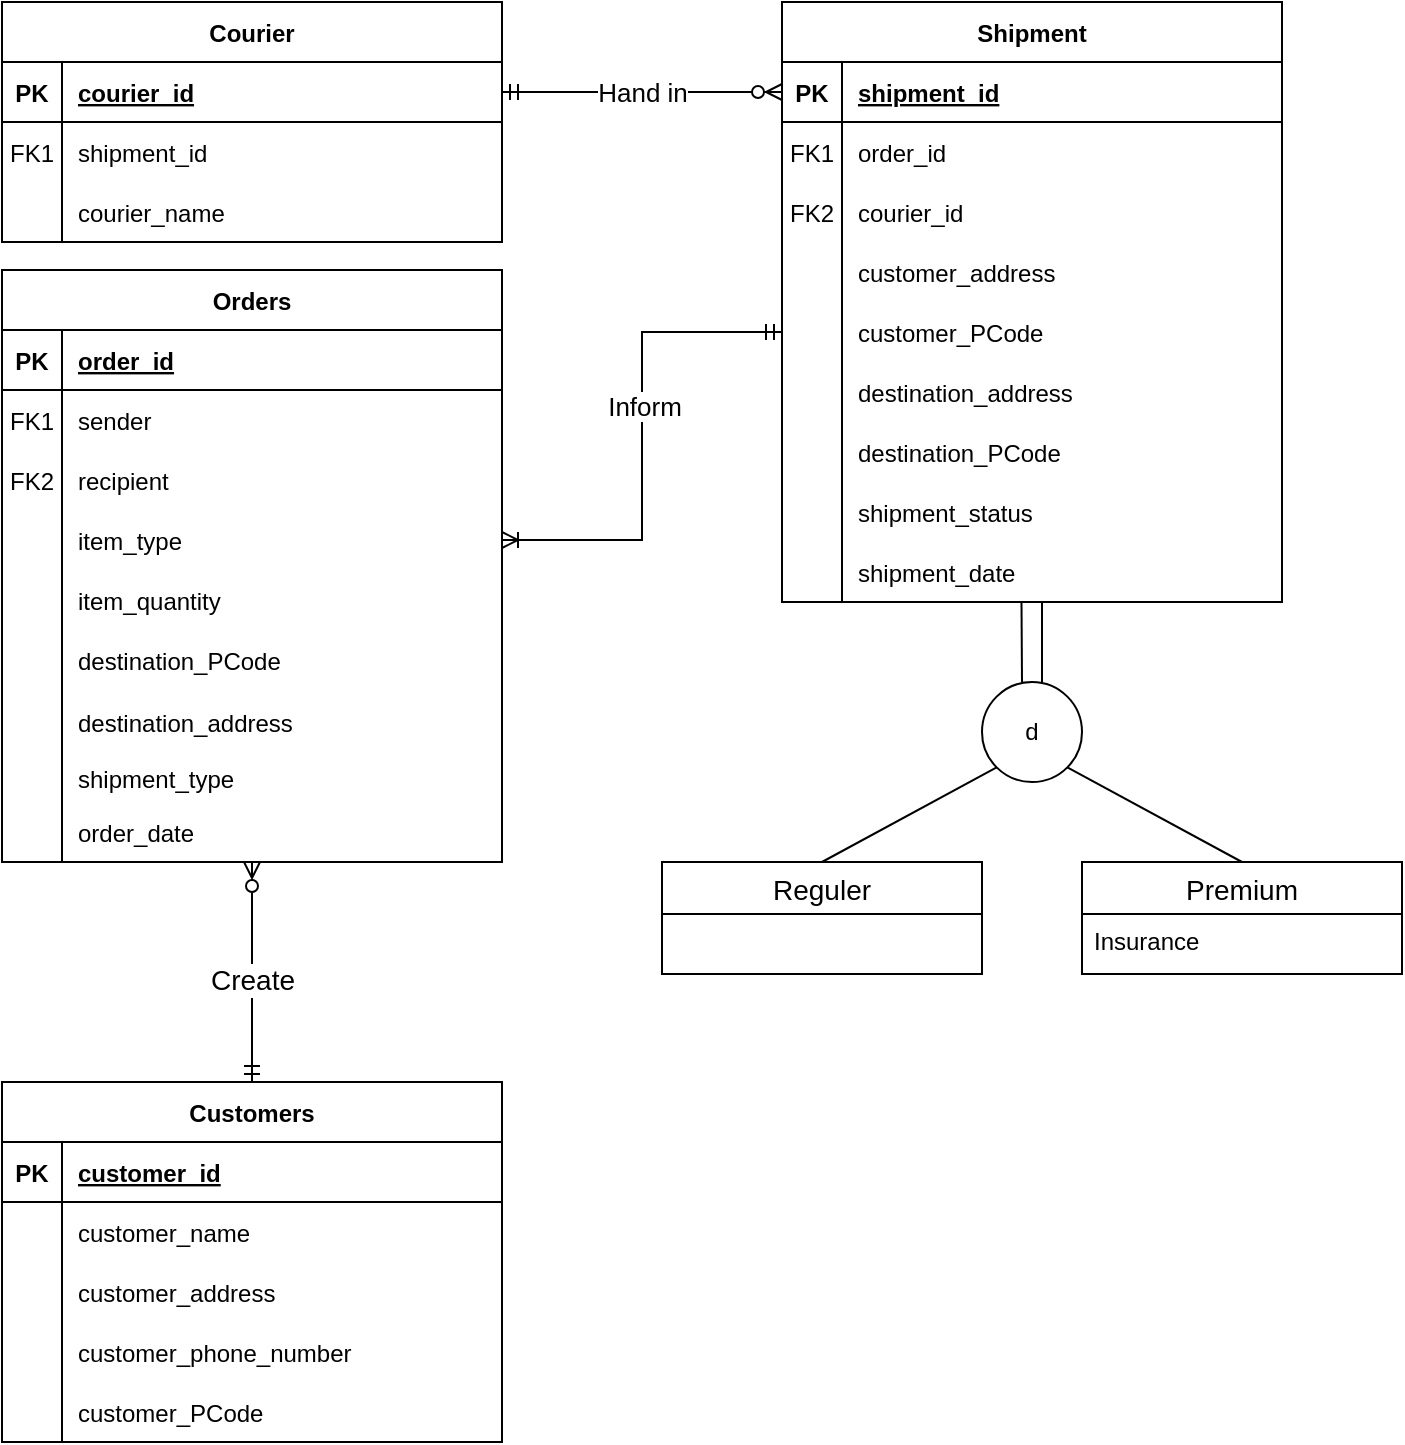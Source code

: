 <mxfile version="15.8.7" type="google" pages="3"><diagram id="R2lEEEUBdFMjLlhIrx00" name="ERD"><mxGraphModel dx="1381" dy="774" grid="1" gridSize="10" guides="1" tooltips="1" connect="1" arrows="1" fold="1" page="1" pageScale="1" pageWidth="827" pageHeight="1169" math="0" shadow="0" extFonts="Permanent Marker^https://fonts.googleapis.com/css?family=Permanent+Marker"><root><mxCell id="0"/><mxCell id="1" parent="0"/><mxCell id="C-vyLk0tnHw3VtMMgP7b-2" value="Orders" style="shape=table;startSize=30;container=1;collapsible=1;childLayout=tableLayout;fixedRows=1;rowLines=0;fontStyle=1;align=center;resizeLast=1;" parent="1" vertex="1"><mxGeometry x="20" y="164" width="250" height="296" as="geometry"><mxRectangle x="60" y="418" width="70" height="30" as="alternateBounds"/></mxGeometry></mxCell><mxCell id="C-vyLk0tnHw3VtMMgP7b-3" value="" style="shape=partialRectangle;collapsible=0;dropTarget=0;pointerEvents=0;fillColor=none;points=[[0,0.5],[1,0.5]];portConstraint=eastwest;top=0;left=0;right=0;bottom=1;" parent="C-vyLk0tnHw3VtMMgP7b-2" vertex="1"><mxGeometry y="30" width="250" height="30" as="geometry"/></mxCell><mxCell id="C-vyLk0tnHw3VtMMgP7b-4" value="PK" style="shape=partialRectangle;overflow=hidden;connectable=0;fillColor=none;top=0;left=0;bottom=0;right=0;fontStyle=1;" parent="C-vyLk0tnHw3VtMMgP7b-3" vertex="1"><mxGeometry width="30" height="30" as="geometry"><mxRectangle width="30" height="30" as="alternateBounds"/></mxGeometry></mxCell><mxCell id="C-vyLk0tnHw3VtMMgP7b-5" value="order_id" style="shape=partialRectangle;overflow=hidden;connectable=0;fillColor=none;top=0;left=0;bottom=0;right=0;align=left;spacingLeft=6;fontStyle=5;" parent="C-vyLk0tnHw3VtMMgP7b-3" vertex="1"><mxGeometry x="30" width="220" height="30" as="geometry"><mxRectangle width="220" height="30" as="alternateBounds"/></mxGeometry></mxCell><mxCell id="C-vyLk0tnHw3VtMMgP7b-6" value="" style="shape=partialRectangle;collapsible=0;dropTarget=0;pointerEvents=0;fillColor=none;points=[[0,0.5],[1,0.5]];portConstraint=eastwest;top=0;left=0;right=0;bottom=0;" parent="C-vyLk0tnHw3VtMMgP7b-2" vertex="1"><mxGeometry y="60" width="250" height="30" as="geometry"/></mxCell><mxCell id="C-vyLk0tnHw3VtMMgP7b-7" value="FK1" style="shape=partialRectangle;overflow=hidden;connectable=0;fillColor=none;top=0;left=0;bottom=0;right=0;" parent="C-vyLk0tnHw3VtMMgP7b-6" vertex="1"><mxGeometry width="30" height="30" as="geometry"><mxRectangle width="30" height="30" as="alternateBounds"/></mxGeometry></mxCell><mxCell id="C-vyLk0tnHw3VtMMgP7b-8" value="sender" style="shape=partialRectangle;overflow=hidden;connectable=0;fillColor=none;top=0;left=0;bottom=0;right=0;align=left;spacingLeft=6;" parent="C-vyLk0tnHw3VtMMgP7b-6" vertex="1"><mxGeometry x="30" width="220" height="30" as="geometry"><mxRectangle width="220" height="30" as="alternateBounds"/></mxGeometry></mxCell><mxCell id="8fF_srTrMdyULCD90t0r-6" value="" style="shape=partialRectangle;collapsible=0;dropTarget=0;pointerEvents=0;fillColor=none;top=0;left=0;bottom=0;right=0;points=[[0,0.5],[1,0.5]];portConstraint=eastwest;" parent="C-vyLk0tnHw3VtMMgP7b-2" vertex="1"><mxGeometry y="90" width="250" height="30" as="geometry"/></mxCell><mxCell id="8fF_srTrMdyULCD90t0r-7" value="FK2" style="shape=partialRectangle;connectable=0;fillColor=none;top=0;left=0;bottom=0;right=0;fontStyle=0;overflow=hidden;" parent="8fF_srTrMdyULCD90t0r-6" vertex="1"><mxGeometry width="30" height="30" as="geometry"><mxRectangle width="30" height="30" as="alternateBounds"/></mxGeometry></mxCell><mxCell id="8fF_srTrMdyULCD90t0r-8" value="recipient" style="shape=partialRectangle;connectable=0;fillColor=none;top=0;left=0;bottom=0;right=0;align=left;spacingLeft=6;fontStyle=0;overflow=hidden;" parent="8fF_srTrMdyULCD90t0r-6" vertex="1"><mxGeometry x="30" width="220" height="30" as="geometry"><mxRectangle width="220" height="30" as="alternateBounds"/></mxGeometry></mxCell><mxCell id="Jbs3caWbMeSFzhspMpIc-8" value="" style="shape=partialRectangle;collapsible=0;dropTarget=0;pointerEvents=0;fillColor=none;top=0;left=0;bottom=0;right=0;points=[[0,0.5],[1,0.5]];portConstraint=eastwest;" parent="C-vyLk0tnHw3VtMMgP7b-2" vertex="1"><mxGeometry y="120" width="250" height="30" as="geometry"/></mxCell><mxCell id="Jbs3caWbMeSFzhspMpIc-9" value="" style="shape=partialRectangle;connectable=0;fillColor=none;top=0;left=0;bottom=0;right=0;editable=1;overflow=hidden;" parent="Jbs3caWbMeSFzhspMpIc-8" vertex="1"><mxGeometry width="30" height="30" as="geometry"><mxRectangle width="30" height="30" as="alternateBounds"/></mxGeometry></mxCell><mxCell id="Jbs3caWbMeSFzhspMpIc-10" value="item_type" style="shape=partialRectangle;connectable=0;fillColor=none;top=0;left=0;bottom=0;right=0;align=left;spacingLeft=6;overflow=hidden;" parent="Jbs3caWbMeSFzhspMpIc-8" vertex="1"><mxGeometry x="30" width="220" height="30" as="geometry"><mxRectangle width="220" height="30" as="alternateBounds"/></mxGeometry></mxCell><mxCell id="vT1didpqwzr0AtC4_oEG-11" value="" style="shape=partialRectangle;collapsible=0;dropTarget=0;pointerEvents=0;fillColor=none;top=0;left=0;bottom=0;right=0;points=[[0,0.5],[1,0.5]];portConstraint=eastwest;fontSize=12;strokeColor=default;" parent="C-vyLk0tnHw3VtMMgP7b-2" vertex="1"><mxGeometry y="150" width="250" height="30" as="geometry"/></mxCell><mxCell id="vT1didpqwzr0AtC4_oEG-12" value="" style="shape=partialRectangle;connectable=0;fillColor=none;top=0;left=0;bottom=0;right=0;editable=1;overflow=hidden;fontSize=12;strokeColor=default;" parent="vT1didpqwzr0AtC4_oEG-11" vertex="1"><mxGeometry width="30" height="30" as="geometry"><mxRectangle width="30" height="30" as="alternateBounds"/></mxGeometry></mxCell><mxCell id="vT1didpqwzr0AtC4_oEG-13" value="item_quantity" style="shape=partialRectangle;connectable=0;fillColor=none;top=0;left=0;bottom=0;right=0;align=left;spacingLeft=6;overflow=hidden;fontSize=12;strokeColor=default;" parent="vT1didpqwzr0AtC4_oEG-11" vertex="1"><mxGeometry x="30" width="220" height="30" as="geometry"><mxRectangle width="220" height="30" as="alternateBounds"/></mxGeometry></mxCell><mxCell id="WpVJ-jAmhZkUrGAzKl-u-2" value="" style="shape=partialRectangle;collapsible=0;dropTarget=0;pointerEvents=0;fillColor=none;top=0;left=0;bottom=0;right=0;points=[[0,0.5],[1,0.5]];portConstraint=eastwest;fontSize=12;strokeColor=default;" parent="C-vyLk0tnHw3VtMMgP7b-2" vertex="1"><mxGeometry y="180" width="250" height="30" as="geometry"/></mxCell><mxCell id="WpVJ-jAmhZkUrGAzKl-u-3" value="" style="shape=partialRectangle;connectable=0;fillColor=none;top=0;left=0;bottom=0;right=0;editable=1;overflow=hidden;fontSize=12;strokeColor=default;" parent="WpVJ-jAmhZkUrGAzKl-u-2" vertex="1"><mxGeometry width="30" height="30" as="geometry"><mxRectangle width="30" height="30" as="alternateBounds"/></mxGeometry></mxCell><mxCell id="WpVJ-jAmhZkUrGAzKl-u-4" value="destination_PCode" style="shape=partialRectangle;connectable=0;fillColor=none;top=0;left=0;bottom=0;right=0;align=left;spacingLeft=6;overflow=hidden;fontSize=12;strokeColor=default;" parent="WpVJ-jAmhZkUrGAzKl-u-2" vertex="1"><mxGeometry x="30" width="220" height="30" as="geometry"><mxRectangle width="220" height="30" as="alternateBounds"/></mxGeometry></mxCell><mxCell id="Jbs3caWbMeSFzhspMpIc-11" value="" style="shape=partialRectangle;collapsible=0;dropTarget=0;pointerEvents=0;fillColor=none;top=0;left=0;bottom=0;right=0;points=[[0,0.5],[1,0.5]];portConstraint=eastwest;" parent="C-vyLk0tnHw3VtMMgP7b-2" vertex="1"><mxGeometry y="210" width="250" height="32" as="geometry"/></mxCell><mxCell id="Jbs3caWbMeSFzhspMpIc-12" value="" style="shape=partialRectangle;connectable=0;fillColor=none;top=0;left=0;bottom=0;right=0;editable=1;overflow=hidden;" parent="Jbs3caWbMeSFzhspMpIc-11" vertex="1"><mxGeometry width="30" height="32" as="geometry"><mxRectangle width="30" height="32" as="alternateBounds"/></mxGeometry></mxCell><mxCell id="Jbs3caWbMeSFzhspMpIc-13" value="destination_address" style="shape=partialRectangle;connectable=0;fillColor=none;top=0;left=0;bottom=0;right=0;align=left;spacingLeft=6;overflow=hidden;" parent="Jbs3caWbMeSFzhspMpIc-11" vertex="1"><mxGeometry x="30" width="220" height="32" as="geometry"><mxRectangle width="220" height="32" as="alternateBounds"/></mxGeometry></mxCell><mxCell id="U4thTvOO44XGwnmO0Kh0-3" value="" style="shape=partialRectangle;collapsible=0;dropTarget=0;pointerEvents=0;fillColor=none;top=0;left=0;bottom=0;right=0;points=[[0,0.5],[1,0.5]];portConstraint=eastwest;" parent="C-vyLk0tnHw3VtMMgP7b-2" vertex="1"><mxGeometry y="242" width="250" height="24" as="geometry"/></mxCell><mxCell id="U4thTvOO44XGwnmO0Kh0-4" value="" style="shape=partialRectangle;connectable=0;fillColor=none;top=0;left=0;bottom=0;right=0;editable=1;overflow=hidden;" parent="U4thTvOO44XGwnmO0Kh0-3" vertex="1"><mxGeometry width="30" height="24" as="geometry"><mxRectangle width="30" height="24" as="alternateBounds"/></mxGeometry></mxCell><mxCell id="U4thTvOO44XGwnmO0Kh0-5" value="shipment_type" style="shape=partialRectangle;connectable=0;fillColor=none;top=0;left=0;bottom=0;right=0;align=left;spacingLeft=6;overflow=hidden;" parent="U4thTvOO44XGwnmO0Kh0-3" vertex="1"><mxGeometry x="30" width="220" height="24" as="geometry"><mxRectangle width="220" height="24" as="alternateBounds"/></mxGeometry></mxCell><mxCell id="ncizjh-vCL2Z44_5xZqJ-20" value="" style="shape=partialRectangle;collapsible=0;dropTarget=0;pointerEvents=0;fillColor=none;top=0;left=0;bottom=0;right=0;points=[[0,0.5],[1,0.5]];portConstraint=eastwest;fontSize=13;strokeColor=default;" parent="C-vyLk0tnHw3VtMMgP7b-2" vertex="1"><mxGeometry y="266" width="250" height="30" as="geometry"/></mxCell><mxCell id="ncizjh-vCL2Z44_5xZqJ-21" value="" style="shape=partialRectangle;connectable=0;fillColor=none;top=0;left=0;bottom=0;right=0;editable=1;overflow=hidden;fontSize=13;strokeColor=default;" parent="ncizjh-vCL2Z44_5xZqJ-20" vertex="1"><mxGeometry width="30" height="30" as="geometry"><mxRectangle width="30" height="30" as="alternateBounds"/></mxGeometry></mxCell><mxCell id="ncizjh-vCL2Z44_5xZqJ-22" value="order_date" style="shape=partialRectangle;connectable=0;fillColor=none;top=0;left=0;bottom=0;right=0;align=left;spacingLeft=6;overflow=hidden;fontSize=12;strokeColor=default;" parent="ncizjh-vCL2Z44_5xZqJ-20" vertex="1"><mxGeometry x="30" width="220" height="30" as="geometry"><mxRectangle width="220" height="30" as="alternateBounds"/></mxGeometry></mxCell><mxCell id="C-vyLk0tnHw3VtMMgP7b-13" value="Courier" style="shape=table;startSize=30;container=1;collapsible=1;childLayout=tableLayout;fixedRows=1;rowLines=0;fontStyle=1;align=center;resizeLast=1;" parent="1" vertex="1"><mxGeometry x="20" y="30" width="250" height="120" as="geometry"/></mxCell><mxCell id="C-vyLk0tnHw3VtMMgP7b-14" value="" style="shape=partialRectangle;collapsible=0;dropTarget=0;pointerEvents=0;fillColor=none;points=[[0,0.5],[1,0.5]];portConstraint=eastwest;top=0;left=0;right=0;bottom=1;" parent="C-vyLk0tnHw3VtMMgP7b-13" vertex="1"><mxGeometry y="30" width="250" height="30" as="geometry"/></mxCell><mxCell id="C-vyLk0tnHw3VtMMgP7b-15" value="PK" style="shape=partialRectangle;overflow=hidden;connectable=0;fillColor=none;top=0;left=0;bottom=0;right=0;fontStyle=1;" parent="C-vyLk0tnHw3VtMMgP7b-14" vertex="1"><mxGeometry width="30" height="30" as="geometry"><mxRectangle width="30" height="30" as="alternateBounds"/></mxGeometry></mxCell><mxCell id="C-vyLk0tnHw3VtMMgP7b-16" value="courier_id" style="shape=partialRectangle;overflow=hidden;connectable=0;fillColor=none;top=0;left=0;bottom=0;right=0;align=left;spacingLeft=6;fontStyle=5;" parent="C-vyLk0tnHw3VtMMgP7b-14" vertex="1"><mxGeometry x="30" width="220" height="30" as="geometry"><mxRectangle width="220" height="30" as="alternateBounds"/></mxGeometry></mxCell><mxCell id="C-vyLk0tnHw3VtMMgP7b-17" value="" style="shape=partialRectangle;collapsible=0;dropTarget=0;pointerEvents=0;fillColor=none;points=[[0,0.5],[1,0.5]];portConstraint=eastwest;top=0;left=0;right=0;bottom=0;" parent="C-vyLk0tnHw3VtMMgP7b-13" vertex="1"><mxGeometry y="60" width="250" height="30" as="geometry"/></mxCell><mxCell id="C-vyLk0tnHw3VtMMgP7b-18" value="FK1" style="shape=partialRectangle;overflow=hidden;connectable=0;fillColor=none;top=0;left=0;bottom=0;right=0;" parent="C-vyLk0tnHw3VtMMgP7b-17" vertex="1"><mxGeometry width="30" height="30" as="geometry"><mxRectangle width="30" height="30" as="alternateBounds"/></mxGeometry></mxCell><mxCell id="C-vyLk0tnHw3VtMMgP7b-19" value="shipment_id" style="shape=partialRectangle;overflow=hidden;connectable=0;fillColor=none;top=0;left=0;bottom=0;right=0;align=left;spacingLeft=6;" parent="C-vyLk0tnHw3VtMMgP7b-17" vertex="1"><mxGeometry x="30" width="220" height="30" as="geometry"><mxRectangle width="220" height="30" as="alternateBounds"/></mxGeometry></mxCell><mxCell id="Jbs3caWbMeSFzhspMpIc-14" value="" style="shape=partialRectangle;collapsible=0;dropTarget=0;pointerEvents=0;fillColor=none;top=0;left=0;bottom=0;right=0;points=[[0,0.5],[1,0.5]];portConstraint=eastwest;" parent="C-vyLk0tnHw3VtMMgP7b-13" vertex="1"><mxGeometry y="90" width="250" height="30" as="geometry"/></mxCell><mxCell id="Jbs3caWbMeSFzhspMpIc-15" value="" style="shape=partialRectangle;connectable=0;fillColor=none;top=0;left=0;bottom=0;right=0;editable=1;overflow=hidden;" parent="Jbs3caWbMeSFzhspMpIc-14" vertex="1"><mxGeometry width="30" height="30" as="geometry"><mxRectangle width="30" height="30" as="alternateBounds"/></mxGeometry></mxCell><mxCell id="Jbs3caWbMeSFzhspMpIc-16" value="courier_name" style="shape=partialRectangle;connectable=0;fillColor=none;top=0;left=0;bottom=0;right=0;align=left;spacingLeft=6;overflow=hidden;" parent="Jbs3caWbMeSFzhspMpIc-14" vertex="1"><mxGeometry x="30" width="220" height="30" as="geometry"><mxRectangle width="220" height="30" as="alternateBounds"/></mxGeometry></mxCell><mxCell id="W_cTdYuEQHFKqtjMRpfC-1" style="edgeStyle=orthogonalEdgeStyle;rounded=0;orthogonalLoop=1;jettySize=auto;html=1;exitX=0.5;exitY=0;exitDx=0;exitDy=0;entryX=0.5;entryY=1;entryDx=0;entryDy=0;endArrow=ERzeroToMany;endFill=0;startArrow=ERmandOne;startFill=0;" parent="1" source="C-vyLk0tnHw3VtMMgP7b-23" target="C-vyLk0tnHw3VtMMgP7b-2" edge="1"><mxGeometry relative="1" as="geometry"><mxPoint x="240" y="436" as="sourcePoint"/></mxGeometry></mxCell><mxCell id="ncizjh-vCL2Z44_5xZqJ-1" value="Create" style="edgeLabel;html=1;align=center;verticalAlign=middle;resizable=0;points=[];fontSize=14;" parent="W_cTdYuEQHFKqtjMRpfC-1" vertex="1" connectable="0"><mxGeometry x="-0.211" relative="1" as="geometry"><mxPoint y="-8" as="offset"/></mxGeometry></mxCell><mxCell id="C-vyLk0tnHw3VtMMgP7b-23" value="Customers" style="shape=table;startSize=30;container=1;collapsible=1;childLayout=tableLayout;fixedRows=1;rowLines=0;fontStyle=1;align=center;resizeLast=1;" parent="1" vertex="1"><mxGeometry x="20" y="570" width="250" height="180" as="geometry"><mxRectangle x="60" y="710" width="100" height="30" as="alternateBounds"/></mxGeometry></mxCell><mxCell id="C-vyLk0tnHw3VtMMgP7b-24" value="" style="shape=partialRectangle;collapsible=0;dropTarget=0;pointerEvents=0;fillColor=none;points=[[0,0.5],[1,0.5]];portConstraint=eastwest;top=0;left=0;right=0;bottom=1;" parent="C-vyLk0tnHw3VtMMgP7b-23" vertex="1"><mxGeometry y="30" width="250" height="30" as="geometry"/></mxCell><mxCell id="C-vyLk0tnHw3VtMMgP7b-25" value="PK" style="shape=partialRectangle;overflow=hidden;connectable=0;fillColor=none;top=0;left=0;bottom=0;right=0;fontStyle=1;" parent="C-vyLk0tnHw3VtMMgP7b-24" vertex="1"><mxGeometry width="30" height="30" as="geometry"><mxRectangle width="30" height="30" as="alternateBounds"/></mxGeometry></mxCell><mxCell id="C-vyLk0tnHw3VtMMgP7b-26" value="customer_id" style="shape=partialRectangle;overflow=hidden;connectable=0;fillColor=none;top=0;left=0;bottom=0;right=0;align=left;spacingLeft=6;fontStyle=5;" parent="C-vyLk0tnHw3VtMMgP7b-24" vertex="1"><mxGeometry x="30" width="220" height="30" as="geometry"><mxRectangle width="220" height="30" as="alternateBounds"/></mxGeometry></mxCell><mxCell id="C-vyLk0tnHw3VtMMgP7b-27" value="" style="shape=partialRectangle;collapsible=0;dropTarget=0;pointerEvents=0;fillColor=none;points=[[0,0.5],[1,0.5]];portConstraint=eastwest;top=0;left=0;right=0;bottom=0;" parent="C-vyLk0tnHw3VtMMgP7b-23" vertex="1"><mxGeometry y="60" width="250" height="30" as="geometry"/></mxCell><mxCell id="C-vyLk0tnHw3VtMMgP7b-28" value="" style="shape=partialRectangle;overflow=hidden;connectable=0;fillColor=none;top=0;left=0;bottom=0;right=0;" parent="C-vyLk0tnHw3VtMMgP7b-27" vertex="1"><mxGeometry width="30" height="30" as="geometry"><mxRectangle width="30" height="30" as="alternateBounds"/></mxGeometry></mxCell><mxCell id="C-vyLk0tnHw3VtMMgP7b-29" value="customer_name" style="shape=partialRectangle;overflow=hidden;connectable=0;fillColor=none;top=0;left=0;bottom=0;right=0;align=left;spacingLeft=6;" parent="C-vyLk0tnHw3VtMMgP7b-27" vertex="1"><mxGeometry x="30" width="220" height="30" as="geometry"><mxRectangle width="220" height="30" as="alternateBounds"/></mxGeometry></mxCell><mxCell id="Jbs3caWbMeSFzhspMpIc-2" value="" style="shape=partialRectangle;collapsible=0;dropTarget=0;pointerEvents=0;fillColor=none;top=0;left=0;bottom=0;right=0;points=[[0,0.5],[1,0.5]];portConstraint=eastwest;" parent="C-vyLk0tnHw3VtMMgP7b-23" vertex="1"><mxGeometry y="90" width="250" height="30" as="geometry"/></mxCell><mxCell id="Jbs3caWbMeSFzhspMpIc-3" value="" style="shape=partialRectangle;connectable=0;fillColor=none;top=0;left=0;bottom=0;right=0;editable=1;overflow=hidden;" parent="Jbs3caWbMeSFzhspMpIc-2" vertex="1"><mxGeometry width="30" height="30" as="geometry"><mxRectangle width="30" height="30" as="alternateBounds"/></mxGeometry></mxCell><mxCell id="Jbs3caWbMeSFzhspMpIc-4" value="customer_address" style="shape=partialRectangle;connectable=0;fillColor=none;top=0;left=0;bottom=0;right=0;align=left;spacingLeft=6;overflow=hidden;" parent="Jbs3caWbMeSFzhspMpIc-2" vertex="1"><mxGeometry x="30" width="220" height="30" as="geometry"><mxRectangle width="220" height="30" as="alternateBounds"/></mxGeometry></mxCell><mxCell id="vT1didpqwzr0AtC4_oEG-2" value="" style="shape=partialRectangle;collapsible=0;dropTarget=0;pointerEvents=0;fillColor=none;top=0;left=0;bottom=0;right=0;points=[[0,0.5],[1,0.5]];portConstraint=eastwest;fontSize=12;strokeColor=default;" parent="C-vyLk0tnHw3VtMMgP7b-23" vertex="1"><mxGeometry y="120" width="250" height="30" as="geometry"/></mxCell><mxCell id="vT1didpqwzr0AtC4_oEG-3" value="" style="shape=partialRectangle;connectable=0;fillColor=none;top=0;left=0;bottom=0;right=0;editable=1;overflow=hidden;fontSize=12;strokeColor=default;" parent="vT1didpqwzr0AtC4_oEG-2" vertex="1"><mxGeometry width="30" height="30" as="geometry"><mxRectangle width="30" height="30" as="alternateBounds"/></mxGeometry></mxCell><mxCell id="vT1didpqwzr0AtC4_oEG-4" value="customer_phone_number" style="shape=partialRectangle;connectable=0;fillColor=none;top=0;left=0;bottom=0;right=0;align=left;spacingLeft=6;overflow=hidden;fontSize=12;strokeColor=default;" parent="vT1didpqwzr0AtC4_oEG-2" vertex="1"><mxGeometry x="30" width="220" height="30" as="geometry"><mxRectangle width="220" height="30" as="alternateBounds"/></mxGeometry></mxCell><mxCell id="qgjvljppOc-wL089LKlb-2" value="" style="shape=partialRectangle;collapsible=0;dropTarget=0;pointerEvents=0;fillColor=none;top=0;left=0;bottom=0;right=0;points=[[0,0.5],[1,0.5]];portConstraint=eastwest;fontSize=12;strokeColor=default;" parent="C-vyLk0tnHw3VtMMgP7b-23" vertex="1"><mxGeometry y="150" width="250" height="30" as="geometry"/></mxCell><mxCell id="qgjvljppOc-wL089LKlb-3" value="" style="shape=partialRectangle;connectable=0;fillColor=none;top=0;left=0;bottom=0;right=0;editable=1;overflow=hidden;fontSize=12;strokeColor=default;" parent="qgjvljppOc-wL089LKlb-2" vertex="1"><mxGeometry width="30" height="30" as="geometry"><mxRectangle width="30" height="30" as="alternateBounds"/></mxGeometry></mxCell><mxCell id="qgjvljppOc-wL089LKlb-4" value="customer_PCode" style="shape=partialRectangle;connectable=0;fillColor=none;top=0;left=0;bottom=0;right=0;align=left;spacingLeft=6;overflow=hidden;fontSize=12;strokeColor=default;" parent="qgjvljppOc-wL089LKlb-2" vertex="1"><mxGeometry x="30" width="220" height="30" as="geometry"><mxRectangle width="220" height="30" as="alternateBounds"/></mxGeometry></mxCell><mxCell id="BJiH0BenLRP0wlUnweio-15" value="Shipment" style="shape=table;startSize=30;container=1;collapsible=1;childLayout=tableLayout;fixedRows=1;rowLines=0;fontStyle=1;align=center;resizeLast=1;" parent="1" vertex="1"><mxGeometry x="410" y="30" width="250" height="300" as="geometry"/></mxCell><mxCell id="BJiH0BenLRP0wlUnweio-16" value="" style="shape=partialRectangle;collapsible=0;dropTarget=0;pointerEvents=0;fillColor=none;points=[[0,0.5],[1,0.5]];portConstraint=eastwest;top=0;left=0;right=0;bottom=1;" parent="BJiH0BenLRP0wlUnweio-15" vertex="1"><mxGeometry y="30" width="250" height="30" as="geometry"/></mxCell><mxCell id="BJiH0BenLRP0wlUnweio-17" value="PK" style="shape=partialRectangle;overflow=hidden;connectable=0;fillColor=none;top=0;left=0;bottom=0;right=0;fontStyle=1;" parent="BJiH0BenLRP0wlUnweio-16" vertex="1"><mxGeometry width="30" height="30" as="geometry"><mxRectangle width="30" height="30" as="alternateBounds"/></mxGeometry></mxCell><mxCell id="BJiH0BenLRP0wlUnweio-18" value="shipment_id" style="shape=partialRectangle;overflow=hidden;connectable=0;fillColor=none;top=0;left=0;bottom=0;right=0;align=left;spacingLeft=6;fontStyle=5;" parent="BJiH0BenLRP0wlUnweio-16" vertex="1"><mxGeometry x="30" width="220" height="30" as="geometry"><mxRectangle width="220" height="30" as="alternateBounds"/></mxGeometry></mxCell><mxCell id="BJiH0BenLRP0wlUnweio-19" value="" style="shape=partialRectangle;collapsible=0;dropTarget=0;pointerEvents=0;fillColor=none;points=[[0,0.5],[1,0.5]];portConstraint=eastwest;top=0;left=0;right=0;bottom=0;" parent="BJiH0BenLRP0wlUnweio-15" vertex="1"><mxGeometry y="60" width="250" height="30" as="geometry"/></mxCell><mxCell id="BJiH0BenLRP0wlUnweio-20" value="FK1" style="shape=partialRectangle;overflow=hidden;connectable=0;fillColor=none;top=0;left=0;bottom=0;right=0;" parent="BJiH0BenLRP0wlUnweio-19" vertex="1"><mxGeometry width="30" height="30" as="geometry"><mxRectangle width="30" height="30" as="alternateBounds"/></mxGeometry></mxCell><mxCell id="BJiH0BenLRP0wlUnweio-21" value="order_id" style="shape=partialRectangle;overflow=hidden;connectable=0;fillColor=none;top=0;left=0;bottom=0;right=0;align=left;spacingLeft=6;" parent="BJiH0BenLRP0wlUnweio-19" vertex="1"><mxGeometry x="30" width="220" height="30" as="geometry"><mxRectangle width="220" height="30" as="alternateBounds"/></mxGeometry></mxCell><mxCell id="Jbs3caWbMeSFzhspMpIc-17" value="" style="shape=partialRectangle;collapsible=0;dropTarget=0;pointerEvents=0;fillColor=none;top=0;left=0;bottom=0;right=0;points=[[0,0.5],[1,0.5]];portConstraint=eastwest;" parent="BJiH0BenLRP0wlUnweio-15" vertex="1"><mxGeometry y="90" width="250" height="30" as="geometry"/></mxCell><mxCell id="Jbs3caWbMeSFzhspMpIc-18" value="FK2" style="shape=partialRectangle;connectable=0;fillColor=none;top=0;left=0;bottom=0;right=0;editable=1;overflow=hidden;" parent="Jbs3caWbMeSFzhspMpIc-17" vertex="1"><mxGeometry width="30" height="30" as="geometry"><mxRectangle width="30" height="30" as="alternateBounds"/></mxGeometry></mxCell><mxCell id="Jbs3caWbMeSFzhspMpIc-19" value="courier_id" style="shape=partialRectangle;connectable=0;fillColor=none;top=0;left=0;bottom=0;right=0;align=left;spacingLeft=6;overflow=hidden;" parent="Jbs3caWbMeSFzhspMpIc-17" vertex="1"><mxGeometry x="30" width="220" height="30" as="geometry"><mxRectangle width="220" height="30" as="alternateBounds"/></mxGeometry></mxCell><mxCell id="Jbs3caWbMeSFzhspMpIc-20" value="" style="shape=partialRectangle;collapsible=0;dropTarget=0;pointerEvents=0;fillColor=none;top=0;left=0;bottom=0;right=0;points=[[0,0.5],[1,0.5]];portConstraint=eastwest;" parent="BJiH0BenLRP0wlUnweio-15" vertex="1"><mxGeometry y="120" width="250" height="30" as="geometry"/></mxCell><mxCell id="Jbs3caWbMeSFzhspMpIc-21" value="" style="shape=partialRectangle;connectable=0;fillColor=none;top=0;left=0;bottom=0;right=0;editable=1;overflow=hidden;" parent="Jbs3caWbMeSFzhspMpIc-20" vertex="1"><mxGeometry width="30" height="30" as="geometry"><mxRectangle width="30" height="30" as="alternateBounds"/></mxGeometry></mxCell><mxCell id="Jbs3caWbMeSFzhspMpIc-22" value="customer_address" style="shape=partialRectangle;connectable=0;fillColor=none;top=0;left=0;bottom=0;right=0;align=left;spacingLeft=6;overflow=hidden;" parent="Jbs3caWbMeSFzhspMpIc-20" vertex="1"><mxGeometry x="30" width="220" height="30" as="geometry"><mxRectangle width="220" height="30" as="alternateBounds"/></mxGeometry></mxCell><mxCell id="-dJiAxr1wzeNkjt6X05B-2" value="" style="shape=partialRectangle;collapsible=0;dropTarget=0;pointerEvents=0;fillColor=none;top=0;left=0;bottom=0;right=0;points=[[0,0.5],[1,0.5]];portConstraint=eastwest;fontSize=12;strokeColor=default;" parent="BJiH0BenLRP0wlUnweio-15" vertex="1"><mxGeometry y="150" width="250" height="30" as="geometry"/></mxCell><mxCell id="-dJiAxr1wzeNkjt6X05B-3" value="" style="shape=partialRectangle;connectable=0;fillColor=none;top=0;left=0;bottom=0;right=0;editable=1;overflow=hidden;fontSize=12;strokeColor=default;" parent="-dJiAxr1wzeNkjt6X05B-2" vertex="1"><mxGeometry width="30" height="30" as="geometry"><mxRectangle width="30" height="30" as="alternateBounds"/></mxGeometry></mxCell><mxCell id="-dJiAxr1wzeNkjt6X05B-4" value="customer_PCode" style="shape=partialRectangle;connectable=0;fillColor=none;top=0;left=0;bottom=0;right=0;align=left;spacingLeft=6;overflow=hidden;fontSize=12;strokeColor=default;" parent="-dJiAxr1wzeNkjt6X05B-2" vertex="1"><mxGeometry x="30" width="220" height="30" as="geometry"><mxRectangle width="220" height="30" as="alternateBounds"/></mxGeometry></mxCell><mxCell id="Jbs3caWbMeSFzhspMpIc-23" value="" style="shape=partialRectangle;collapsible=0;dropTarget=0;pointerEvents=0;fillColor=none;top=0;left=0;bottom=0;right=0;points=[[0,0.5],[1,0.5]];portConstraint=eastwest;" parent="BJiH0BenLRP0wlUnweio-15" vertex="1"><mxGeometry y="180" width="250" height="30" as="geometry"/></mxCell><mxCell id="Jbs3caWbMeSFzhspMpIc-24" value="" style="shape=partialRectangle;connectable=0;fillColor=none;top=0;left=0;bottom=0;right=0;editable=1;overflow=hidden;" parent="Jbs3caWbMeSFzhspMpIc-23" vertex="1"><mxGeometry width="30" height="30" as="geometry"><mxRectangle width="30" height="30" as="alternateBounds"/></mxGeometry></mxCell><mxCell id="Jbs3caWbMeSFzhspMpIc-25" value="destination_address" style="shape=partialRectangle;connectable=0;fillColor=none;top=0;left=0;bottom=0;right=0;align=left;spacingLeft=6;overflow=hidden;" parent="Jbs3caWbMeSFzhspMpIc-23" vertex="1"><mxGeometry x="30" width="220" height="30" as="geometry"><mxRectangle width="220" height="30" as="alternateBounds"/></mxGeometry></mxCell><mxCell id="ClBY_qPqI5vLOMBp7WwZ-2" value="" style="shape=partialRectangle;collapsible=0;dropTarget=0;pointerEvents=0;fillColor=none;top=0;left=0;bottom=0;right=0;points=[[0,0.5],[1,0.5]];portConstraint=eastwest;fontSize=12;strokeColor=default;" parent="BJiH0BenLRP0wlUnweio-15" vertex="1"><mxGeometry y="210" width="250" height="30" as="geometry"/></mxCell><mxCell id="ClBY_qPqI5vLOMBp7WwZ-3" value="" style="shape=partialRectangle;connectable=0;fillColor=none;top=0;left=0;bottom=0;right=0;editable=1;overflow=hidden;fontSize=12;strokeColor=default;" parent="ClBY_qPqI5vLOMBp7WwZ-2" vertex="1"><mxGeometry width="30" height="30" as="geometry"><mxRectangle width="30" height="30" as="alternateBounds"/></mxGeometry></mxCell><mxCell id="ClBY_qPqI5vLOMBp7WwZ-4" value="destination_PCode" style="shape=partialRectangle;connectable=0;fillColor=none;top=0;left=0;bottom=0;right=0;align=left;spacingLeft=6;overflow=hidden;fontSize=12;strokeColor=default;" parent="ClBY_qPqI5vLOMBp7WwZ-2" vertex="1"><mxGeometry x="30" width="220" height="30" as="geometry"><mxRectangle width="220" height="30" as="alternateBounds"/></mxGeometry></mxCell><mxCell id="8APWcM-vwEVH5GGipn9F-2" value="" style="shape=partialRectangle;collapsible=0;dropTarget=0;pointerEvents=0;fillColor=none;top=0;left=0;bottom=0;right=0;points=[[0,0.5],[1,0.5]];portConstraint=eastwest;fontSize=12;strokeColor=default;" parent="BJiH0BenLRP0wlUnweio-15" vertex="1"><mxGeometry y="240" width="250" height="30" as="geometry"/></mxCell><mxCell id="8APWcM-vwEVH5GGipn9F-3" value="" style="shape=partialRectangle;connectable=0;fillColor=none;top=0;left=0;bottom=0;right=0;editable=1;overflow=hidden;fontSize=12;strokeColor=default;" parent="8APWcM-vwEVH5GGipn9F-2" vertex="1"><mxGeometry width="30" height="30" as="geometry"><mxRectangle width="30" height="30" as="alternateBounds"/></mxGeometry></mxCell><mxCell id="8APWcM-vwEVH5GGipn9F-4" value="shipment_status" style="shape=partialRectangle;connectable=0;fillColor=none;top=0;left=0;bottom=0;right=0;align=left;spacingLeft=6;overflow=hidden;fontSize=12;strokeColor=default;" parent="8APWcM-vwEVH5GGipn9F-2" vertex="1"><mxGeometry x="30" width="220" height="30" as="geometry"><mxRectangle width="220" height="30" as="alternateBounds"/></mxGeometry></mxCell><mxCell id="Jbs3caWbMeSFzhspMpIc-26" value="" style="shape=partialRectangle;collapsible=0;dropTarget=0;pointerEvents=0;fillColor=none;top=0;left=0;bottom=0;right=0;points=[[0,0.5],[1,0.5]];portConstraint=eastwest;" parent="BJiH0BenLRP0wlUnweio-15" vertex="1"><mxGeometry y="270" width="250" height="30" as="geometry"/></mxCell><mxCell id="Jbs3caWbMeSFzhspMpIc-27" value="" style="shape=partialRectangle;connectable=0;fillColor=none;top=0;left=0;bottom=0;right=0;editable=1;overflow=hidden;" parent="Jbs3caWbMeSFzhspMpIc-26" vertex="1"><mxGeometry width="30" height="30" as="geometry"><mxRectangle width="30" height="30" as="alternateBounds"/></mxGeometry></mxCell><mxCell id="Jbs3caWbMeSFzhspMpIc-28" value="shipment_date" style="shape=partialRectangle;connectable=0;fillColor=none;top=0;left=0;bottom=0;right=0;align=left;spacingLeft=6;overflow=hidden;" parent="Jbs3caWbMeSFzhspMpIc-26" vertex="1"><mxGeometry x="30" width="220" height="30" as="geometry"><mxRectangle width="220" height="30" as="alternateBounds"/></mxGeometry></mxCell><mxCell id="Jbs3caWbMeSFzhspMpIc-29" value="d" style="ellipse;whiteSpace=wrap;html=1;aspect=fixed;" parent="1" vertex="1"><mxGeometry x="510" y="370" width="50" height="50" as="geometry"/></mxCell><mxCell id="Jbs3caWbMeSFzhspMpIc-44" value="Reguler" style="swimlane;fontStyle=0;childLayout=stackLayout;horizontal=1;startSize=26;horizontalStack=0;resizeParent=1;resizeParentMax=0;resizeLast=0;collapsible=1;marginBottom=0;align=center;fontSize=14;" parent="1" vertex="1"><mxGeometry x="350" y="460" width="160" height="56" as="geometry"/></mxCell><mxCell id="Jbs3caWbMeSFzhspMpIc-48" value="Premium" style="swimlane;fontStyle=0;childLayout=stackLayout;horizontal=1;startSize=26;horizontalStack=0;resizeParent=1;resizeParentMax=0;resizeLast=0;collapsible=1;marginBottom=0;align=center;fontSize=14;" parent="1" vertex="1"><mxGeometry x="560" y="460" width="160" height="56" as="geometry"/></mxCell><mxCell id="Jbs3caWbMeSFzhspMpIc-53" value="Insurance" style="text;strokeColor=none;fillColor=none;spacingLeft=4;spacingRight=4;overflow=hidden;rotatable=0;points=[[0,0.5],[1,0.5]];portConstraint=eastwest;fontSize=12;" parent="Jbs3caWbMeSFzhspMpIc-48" vertex="1"><mxGeometry y="26" width="160" height="30" as="geometry"/></mxCell><mxCell id="Jbs3caWbMeSFzhspMpIc-56" value="" style="endArrow=none;html=1;rounded=0;entryX=0.479;entryY=1;entryDx=0;entryDy=0;exitX=0.5;exitY=0;exitDx=0;exitDy=0;entryPerimeter=0;" parent="1" target="Jbs3caWbMeSFzhspMpIc-26" edge="1"><mxGeometry width="50" height="50" relative="1" as="geometry"><mxPoint x="530" y="370" as="sourcePoint"/><mxPoint x="529.75" y="380.18" as="targetPoint"/></mxGeometry></mxCell><mxCell id="Jbs3caWbMeSFzhspMpIc-57" value="" style="endArrow=none;html=1;rounded=0;entryX=0.52;entryY=1;entryDx=0;entryDy=0;entryPerimeter=0;" parent="1" target="Jbs3caWbMeSFzhspMpIc-26" edge="1"><mxGeometry width="50" height="50" relative="1" as="geometry"><mxPoint x="540" y="370" as="sourcePoint"/><mxPoint x="540" y="379.61" as="targetPoint"/></mxGeometry></mxCell><mxCell id="Jbs3caWbMeSFzhspMpIc-58" value="" style="endArrow=none;html=1;rounded=0;entryX=0.5;entryY=0;entryDx=0;entryDy=0;exitX=0;exitY=1;exitDx=0;exitDy=0;" parent="1" source="Jbs3caWbMeSFzhspMpIc-29" target="Jbs3caWbMeSFzhspMpIc-44" edge="1"><mxGeometry relative="1" as="geometry"><mxPoint x="430" y="290" as="sourcePoint"/><mxPoint x="590" y="290" as="targetPoint"/></mxGeometry></mxCell><mxCell id="Jbs3caWbMeSFzhspMpIc-60" value="" style="endArrow=none;html=1;rounded=0;entryX=0.5;entryY=0;entryDx=0;entryDy=0;exitX=1;exitY=1;exitDx=0;exitDy=0;" parent="1" source="Jbs3caWbMeSFzhspMpIc-29" target="Jbs3caWbMeSFzhspMpIc-48" edge="1"><mxGeometry relative="1" as="geometry"><mxPoint x="527.322" y="422.678" as="sourcePoint"/><mxPoint x="440" y="470" as="targetPoint"/></mxGeometry></mxCell><mxCell id="Jbs3caWbMeSFzhspMpIc-74" value="" style="edgeStyle=entityRelationEdgeStyle;fontSize=12;html=1;endArrow=ERzeroToMany;startArrow=ERmandOne;rounded=0;exitX=1;exitY=0.5;exitDx=0;exitDy=0;entryX=0;entryY=0.5;entryDx=0;entryDy=0;" parent="1" source="C-vyLk0tnHw3VtMMgP7b-14" target="BJiH0BenLRP0wlUnweio-16" edge="1"><mxGeometry width="100" height="100" relative="1" as="geometry"><mxPoint x="540" y="525" as="sourcePoint"/><mxPoint x="220" y="525" as="targetPoint"/></mxGeometry></mxCell><mxCell id="Jbs3caWbMeSFzhspMpIc-75" value="Hand in" style="edgeLabel;html=1;align=center;verticalAlign=middle;resizable=0;points=[];fontSize=13;" parent="Jbs3caWbMeSFzhspMpIc-74" vertex="1" connectable="0"><mxGeometry x="0.028" y="-3" relative="1" as="geometry"><mxPoint x="-2" y="-3" as="offset"/></mxGeometry></mxCell><mxCell id="xa97up2dMjtl6bKPEKdy-1" style="edgeStyle=orthogonalEdgeStyle;rounded=0;orthogonalLoop=1;jettySize=auto;html=1;exitX=1;exitY=0.5;exitDx=0;exitDy=0;entryX=0;entryY=0.5;entryDx=0;entryDy=0;endArrow=ERmandOne;endFill=0;startArrow=ERoneToMany;startFill=0;" parent="1" source="Jbs3caWbMeSFzhspMpIc-8" target="-dJiAxr1wzeNkjt6X05B-2" edge="1"><mxGeometry relative="1" as="geometry"/></mxCell><mxCell id="xa97up2dMjtl6bKPEKdy-2" value="Inform" style="edgeLabel;html=1;align=center;verticalAlign=middle;resizable=0;points=[];fontSize=13;" parent="xa97up2dMjtl6bKPEKdy-1" vertex="1" connectable="0"><mxGeometry x="0.125" y="-1" relative="1" as="geometry"><mxPoint as="offset"/></mxGeometry></mxCell><mxCell id="ncizjh-vCL2Z44_5xZqJ-10" value="" style="shape=partialRectangle;collapsible=0;dropTarget=0;pointerEvents=0;fillColor=none;top=0;left=0;bottom=0;right=0;points=[[0,0.5],[1,0.5]];portConstraint=eastwest;" parent="1" vertex="1"><mxGeometry x="20" y="388" width="250" height="30" as="geometry"/></mxCell><mxCell id="ncizjh-vCL2Z44_5xZqJ-11" value="" style="shape=partialRectangle;connectable=0;fillColor=none;top=0;left=0;bottom=0;right=0;editable=1;overflow=hidden;" parent="ncizjh-vCL2Z44_5xZqJ-10" vertex="1"><mxGeometry width="30" height="30" as="geometry"><mxRectangle width="30" height="30" as="alternateBounds"/></mxGeometry></mxCell><mxCell id="ncizjh-vCL2Z44_5xZqJ-17" value="" style="line;strokeWidth=1;rotatable=0;dashed=0;labelPosition=right;align=left;verticalAlign=middle;spacingTop=0;spacingLeft=6;points=[];portConstraint=eastwest;fontSize=13;" parent="1" vertex="1"><mxGeometry x="50" y="380" height="10" as="geometry"/></mxCell></root></mxGraphModel></diagram><diagram id="QAV4Y3c2jkZnFOcJ2KG3" name="Relational Table"><mxGraphModel dx="2550" dy="774" grid="1" gridSize="10" guides="1" tooltips="1" connect="1" arrows="1" fold="1" page="1" pageScale="1" pageWidth="1169" pageHeight="827" math="0" shadow="0"><root><mxCell id="0VqlFJgJVdMKdhbCD7Js-0"/><mxCell id="0VqlFJgJVdMKdhbCD7Js-1" parent="0VqlFJgJVdMKdhbCD7Js-0"/><mxCell id="haPr1nzrGt6NxctuUQ_x-0" value="&lt;u&gt;Customer_ID&lt;/u&gt;" style="rounded=0;whiteSpace=wrap;html=1;" parent="0VqlFJgJVdMKdhbCD7Js-1" vertex="1"><mxGeometry x="-1100" y="40" width="120" height="60" as="geometry"/></mxCell><mxCell id="VgB7d7XEwwQd-RfTzys--0" value="Customer_name" style="rounded=0;whiteSpace=wrap;html=1;" parent="0VqlFJgJVdMKdhbCD7Js-1" vertex="1"><mxGeometry x="-980" y="40" width="120" height="60" as="geometry"/></mxCell><mxCell id="G65WwjVAv2Q0pn3ujfTH-0" value="Customer_address" style="rounded=0;whiteSpace=wrap;html=1;" parent="0VqlFJgJVdMKdhbCD7Js-1" vertex="1"><mxGeometry x="-860" y="40" width="120" height="60" as="geometry"/></mxCell><mxCell id="jdQ1kEBbx0KsePxWwqxX-0" value="Customers" style="text;html=1;align=center;verticalAlign=middle;resizable=0;points=[];autosize=1;strokeColor=none;fillColor=none;" parent="0VqlFJgJVdMKdhbCD7Js-1" vertex="1"><mxGeometry x="-1100" y="20" width="70" height="20" as="geometry"/></mxCell><mxCell id="jdQ1kEBbx0KsePxWwqxX-3" value="Customer_PCode" style="rounded=0;whiteSpace=wrap;html=1;" parent="0VqlFJgJVdMKdhbCD7Js-1" vertex="1"><mxGeometry x="-740" y="40" width="120" height="60" as="geometry"/></mxCell><mxCell id="16rv-I9vSLWyY6cVU9as-0" value="Order" style="text;html=1;align=center;verticalAlign=middle;resizable=0;points=[];autosize=1;strokeColor=none;fillColor=none;" parent="0VqlFJgJVdMKdhbCD7Js-1" vertex="1"><mxGeometry x="-1100" y="160" width="50" height="20" as="geometry"/></mxCell><mxCell id="16rv-I9vSLWyY6cVU9as-1" value="&lt;u&gt;Order_ID&lt;/u&gt;" style="rounded=0;whiteSpace=wrap;html=1;" parent="0VqlFJgJVdMKdhbCD7Js-1" vertex="1"><mxGeometry x="-1100" y="180" width="120" height="60" as="geometry"/></mxCell><mxCell id="GWzsNHR2viGeDa0xQmjg-0" value="Destination_address" style="rounded=0;whiteSpace=wrap;html=1;" parent="0VqlFJgJVdMKdhbCD7Js-1" vertex="1"><mxGeometry x="-380" y="180" width="120" height="60" as="geometry"/></mxCell><mxCell id="GWzsNHR2viGeDa0xQmjg-1" value="Item_type" style="rounded=0;whiteSpace=wrap;html=1;" parent="0VqlFJgJVdMKdhbCD7Js-1" vertex="1"><mxGeometry x="-740" y="180" width="120" height="60" as="geometry"/></mxCell><mxCell id="dFnCmJ6xr0h8wzZStWRn-0" style="edgeStyle=orthogonalEdgeStyle;rounded=0;orthogonalLoop=1;jettySize=auto;html=1;exitX=0.5;exitY=0;exitDx=0;exitDy=0;entryX=0.5;entryY=1;entryDx=0;entryDy=0;" parent="0VqlFJgJVdMKdhbCD7Js-1" source="GWzsNHR2viGeDa0xQmjg-3" target="haPr1nzrGt6NxctuUQ_x-0" edge="1"><mxGeometry relative="1" as="geometry"/></mxCell><mxCell id="GWzsNHR2viGeDa0xQmjg-3" value="Sender" style="rounded=0;whiteSpace=wrap;html=1;" parent="0VqlFJgJVdMKdhbCD7Js-1" vertex="1"><mxGeometry x="-980" y="180" width="120" height="60" as="geometry"/></mxCell><mxCell id="1aiEqDGF9Ogwrofgoc26-0" value="Destination_PCode" style="rounded=0;whiteSpace=wrap;html=1;" parent="0VqlFJgJVdMKdhbCD7Js-1" vertex="1"><mxGeometry x="-500" y="180" width="120" height="60" as="geometry"/></mxCell><mxCell id="1aiEqDGF9Ogwrofgoc26-1" value="Order_date" style="rounded=0;whiteSpace=wrap;html=1;" parent="0VqlFJgJVdMKdhbCD7Js-1" vertex="1"><mxGeometry x="-140" y="180" width="120" height="60" as="geometry"/></mxCell><mxCell id="dFnCmJ6xr0h8wzZStWRn-1" style="edgeStyle=orthogonalEdgeStyle;rounded=0;orthogonalLoop=1;jettySize=auto;html=1;exitX=0.5;exitY=0;exitDx=0;exitDy=0;entryX=0.75;entryY=1;entryDx=0;entryDy=0;" parent="0VqlFJgJVdMKdhbCD7Js-1" source="di71JO_V6doNEucJa1Bi-0" target="haPr1nzrGt6NxctuUQ_x-0" edge="1"><mxGeometry relative="1" as="geometry"><Array as="points"><mxPoint x="-800" y="130"/><mxPoint x="-1010" y="130"/></Array></mxGeometry></mxCell><mxCell id="di71JO_V6doNEucJa1Bi-0" value="Recipient" style="rounded=0;whiteSpace=wrap;html=1;" parent="0VqlFJgJVdMKdhbCD7Js-1" vertex="1"><mxGeometry x="-860" y="180" width="120" height="60" as="geometry"/></mxCell><mxCell id="WRb-UdlFH7Y22vb3RRyL-0" value="&lt;u&gt;Courier_ID&lt;/u&gt;" style="rounded=0;whiteSpace=wrap;html=1;" parent="0VqlFJgJVdMKdhbCD7Js-1" vertex="1"><mxGeometry x="-1100" y="490" width="120" height="60" as="geometry"/></mxCell><mxCell id="WRb-UdlFH7Y22vb3RRyL-6" value="Courier" style="text;html=1;align=center;verticalAlign=middle;resizable=0;points=[];autosize=1;strokeColor=none;fillColor=none;" parent="0VqlFJgJVdMKdhbCD7Js-1" vertex="1"><mxGeometry x="-1100" y="470" width="50" height="20" as="geometry"/></mxCell><mxCell id="kLShyhL8z6DsKOyXSeSi-7" value="&lt;u&gt;Shipment_ID&lt;/u&gt;" style="rounded=0;whiteSpace=wrap;html=1;" parent="0VqlFJgJVdMKdhbCD7Js-1" vertex="1"><mxGeometry x="-1100" y="350" width="120" height="60" as="geometry"/></mxCell><mxCell id="kLShyhL8z6DsKOyXSeSi-8" value="Shipment" style="text;html=1;align=center;verticalAlign=middle;resizable=0;points=[];autosize=1;strokeColor=none;fillColor=none;" parent="0VqlFJgJVdMKdhbCD7Js-1" vertex="1"><mxGeometry x="-1110" y="330" width="70" height="20" as="geometry"/></mxCell><mxCell id="twpI0M0Xb70JZMI1296C-1" style="edgeStyle=orthogonalEdgeStyle;rounded=0;orthogonalLoop=1;jettySize=auto;html=1;exitX=0.5;exitY=1;exitDx=0;exitDy=0;" parent="0VqlFJgJVdMKdhbCD7Js-1" source="kLShyhL8z6DsKOyXSeSi-9" target="WRb-UdlFH7Y22vb3RRyL-0" edge="1"><mxGeometry relative="1" as="geometry"/></mxCell><mxCell id="kLShyhL8z6DsKOyXSeSi-9" value="Courier_ID" style="rounded=0;whiteSpace=wrap;html=1;" parent="0VqlFJgJVdMKdhbCD7Js-1" vertex="1"><mxGeometry x="-980" y="350" width="120" height="60" as="geometry"/></mxCell><mxCell id="kLShyhL8z6DsKOyXSeSi-10" value="Customer_address" style="rounded=0;whiteSpace=wrap;html=1;" parent="0VqlFJgJVdMKdhbCD7Js-1" vertex="1"><mxGeometry x="-740" y="350" width="120" height="60" as="geometry"/></mxCell><mxCell id="kLShyhL8z6DsKOyXSeSi-11" value="Shipment_date" style="rounded=0;whiteSpace=wrap;html=1;" parent="0VqlFJgJVdMKdhbCD7Js-1" vertex="1"><mxGeometry x="-260" y="350" width="120" height="60" as="geometry"/></mxCell><mxCell id="kLShyhL8z6DsKOyXSeSi-12" value="Destination_address" style="rounded=0;whiteSpace=wrap;html=1;" parent="0VqlFJgJVdMKdhbCD7Js-1" vertex="1"><mxGeometry x="-500" y="350" width="120" height="60" as="geometry"/></mxCell><mxCell id="6X7EIhF6SxLdhq8t7pXG-0" value="&lt;u&gt;RegularS_ID&lt;/u&gt;" style="rounded=0;whiteSpace=wrap;html=1;" parent="0VqlFJgJVdMKdhbCD7Js-1" vertex="1"><mxGeometry x="-1100" y="630" width="120" height="60" as="geometry"/></mxCell><mxCell id="6X7EIhF6SxLdhq8t7pXG-2" value="Regular" style="text;html=1;align=center;verticalAlign=middle;resizable=0;points=[];autosize=1;strokeColor=none;fillColor=none;" parent="0VqlFJgJVdMKdhbCD7Js-1" vertex="1"><mxGeometry x="-1105" y="610" width="60" height="20" as="geometry"/></mxCell><mxCell id="6X7EIhF6SxLdhq8t7pXG-3" value="&lt;u&gt;InsuranceS_ID&lt;/u&gt;" style="rounded=0;whiteSpace=wrap;html=1;" parent="0VqlFJgJVdMKdhbCD7Js-1" vertex="1"><mxGeometry x="-1100" y="760" width="120" height="60" as="geometry"/></mxCell><mxCell id="6X7EIhF6SxLdhq8t7pXG-4" value="Insurance" style="rounded=0;whiteSpace=wrap;html=1;" parent="0VqlFJgJVdMKdhbCD7Js-1" vertex="1"><mxGeometry x="-980" y="760" width="120" height="60" as="geometry"/></mxCell><mxCell id="6X7EIhF6SxLdhq8t7pXG-5" value="Premium" style="text;html=1;align=center;verticalAlign=middle;resizable=0;points=[];autosize=1;strokeColor=none;fillColor=none;" parent="0VqlFJgJVdMKdhbCD7Js-1" vertex="1"><mxGeometry x="-1100" y="740" width="60" height="20" as="geometry"/></mxCell><mxCell id="HKsAdYi5HAkyPLM_3zvT-0" value="" style="endArrow=classic;html=1;rounded=0;exitX=0;exitY=0.5;exitDx=0;exitDy=0;entryX=0;entryY=0.5;entryDx=0;entryDy=0;" parent="0VqlFJgJVdMKdhbCD7Js-1" source="6X7EIhF6SxLdhq8t7pXG-3" target="kLShyhL8z6DsKOyXSeSi-7" edge="1"><mxGeometry width="50" height="50" relative="1" as="geometry"><mxPoint x="-930" y="610" as="sourcePoint"/><mxPoint x="-880" y="560" as="targetPoint"/><Array as="points"><mxPoint x="-1130" y="790"/><mxPoint x="-1130" y="380"/></Array></mxGeometry></mxCell><mxCell id="HKsAdYi5HAkyPLM_3zvT-1" value="" style="endArrow=classic;html=1;rounded=0;exitX=0;exitY=0.5;exitDx=0;exitDy=0;entryX=0;entryY=0.75;entryDx=0;entryDy=0;" parent="0VqlFJgJVdMKdhbCD7Js-1" source="6X7EIhF6SxLdhq8t7pXG-0" target="kLShyhL8z6DsKOyXSeSi-7" edge="1"><mxGeometry width="50" height="50" relative="1" as="geometry"><mxPoint x="-1050" y="620" as="sourcePoint"/><mxPoint x="-1000" y="570" as="targetPoint"/><Array as="points"><mxPoint x="-1120" y="660"/><mxPoint x="-1120" y="395"/></Array></mxGeometry></mxCell><mxCell id="LzPhW35TsSh8idkLE19j-0" value="Courier_name" style="rounded=0;whiteSpace=wrap;html=1;" parent="0VqlFJgJVdMKdhbCD7Js-1" vertex="1"><mxGeometry x="-980" y="490" width="120" height="60" as="geometry"/></mxCell><mxCell id="pQkZoZG3GQrREpYSMzOK-0" value="" style="endArrow=none;dashed=1;html=1;rounded=0;" parent="0VqlFJgJVdMKdhbCD7Js-1" edge="1"><mxGeometry width="50" height="50" relative="1" as="geometry"><mxPoint x="-955" y="390" as="sourcePoint"/><mxPoint x="-885" y="390" as="targetPoint"/></mxGeometry></mxCell><mxCell id="X1M5OMlayFMN-wYpJu8J-0" style="edgeStyle=orthogonalEdgeStyle;rounded=0;orthogonalLoop=1;jettySize=auto;html=1;exitX=0.5;exitY=0;exitDx=0;exitDy=0;entryX=0.5;entryY=1;entryDx=0;entryDy=0;" parent="0VqlFJgJVdMKdhbCD7Js-1" source="ZtXiXm7e1KuNS5l7V0h5-0" target="16rv-I9vSLWyY6cVU9as-1" edge="1"><mxGeometry relative="1" as="geometry"/></mxCell><mxCell id="ZtXiXm7e1KuNS5l7V0h5-0" value="Order_ID" style="rounded=0;whiteSpace=wrap;html=1;" parent="0VqlFJgJVdMKdhbCD7Js-1" vertex="1"><mxGeometry x="-860" y="350" width="120" height="60" as="geometry"/></mxCell><mxCell id="ZtXiXm7e1KuNS5l7V0h5-1" value="" style="endArrow=none;dashed=1;html=1;rounded=0;" parent="0VqlFJgJVdMKdhbCD7Js-1" edge="1"><mxGeometry width="50" height="50" relative="1" as="geometry"><mxPoint x="-840" y="390" as="sourcePoint"/><mxPoint x="-760" y="390" as="targetPoint"/></mxGeometry></mxCell><mxCell id="Ykmc6Jhd2meP4D-7Q33R-0" value="Customer_PCode" style="rounded=0;whiteSpace=wrap;html=1;" parent="0VqlFJgJVdMKdhbCD7Js-1" vertex="1"><mxGeometry x="-620" y="350" width="120" height="60" as="geometry"/></mxCell><mxCell id="Ykmc6Jhd2meP4D-7Q33R-1" value="Destination_PCode" style="rounded=0;whiteSpace=wrap;html=1;" parent="0VqlFJgJVdMKdhbCD7Js-1" vertex="1"><mxGeometry x="-380" y="350" width="120" height="60" as="geometry"/></mxCell><mxCell id="yvdxiwFMdKVdZ-ieBQFJ-0" value="Customer_Phone_Number" style="rounded=0;whiteSpace=wrap;html=1;" parent="0VqlFJgJVdMKdhbCD7Js-1" vertex="1"><mxGeometry x="-620" y="40" width="160" height="60" as="geometry"/></mxCell><mxCell id="odlK7SxYbq76da2RWPPk-0" value="Item_quantity" style="rounded=0;whiteSpace=wrap;html=1;" parent="0VqlFJgJVdMKdhbCD7Js-1" vertex="1"><mxGeometry x="-620" y="180" width="120" height="60" as="geometry"/></mxCell><mxCell id="GDQNXV7qSUlNP8c0kGBI-0" value="Shipment_status" style="rounded=0;whiteSpace=wrap;html=1;" parent="0VqlFJgJVdMKdhbCD7Js-1" vertex="1"><mxGeometry x="-140" y="350" width="120" height="60" as="geometry"/></mxCell><mxCell id="Kedh4kMo4uOki4SPUnuP-0" value="Shipment_type" style="rounded=0;whiteSpace=wrap;html=1;" vertex="1" parent="0VqlFJgJVdMKdhbCD7Js-1"><mxGeometry x="-260" y="180" width="120" height="60" as="geometry"/></mxCell></root></mxGraphModel></diagram><diagram id="DG90mj6uzmV6WkCPyF_C" name="Normalization"><mxGraphModel dx="4888" dy="-53" grid="1" gridSize="10" guides="1" tooltips="1" connect="1" arrows="1" fold="1" page="1" pageScale="1" pageWidth="1169" pageHeight="827" math="0" shadow="0"><root><mxCell id="YJSl9YwhdX96wNQo1naC-0"/><mxCell id="YJSl9YwhdX96wNQo1naC-1" parent="YJSl9YwhdX96wNQo1naC-0"/><mxCell id="IQ9lLXLibRXQ5KQHPjWj-42" value="&lt;u&gt;Customer_ID&lt;/u&gt;" style="rounded=0;whiteSpace=wrap;html=1;" parent="YJSl9YwhdX96wNQo1naC-1" vertex="1"><mxGeometry x="-3440" y="861" width="120" height="60" as="geometry"/></mxCell><mxCell id="IQ9lLXLibRXQ5KQHPjWj-43" value="Customer_name" style="rounded=0;whiteSpace=wrap;html=1;" parent="YJSl9YwhdX96wNQo1naC-1" vertex="1"><mxGeometry x="-3320" y="861" width="120" height="60" as="geometry"/></mxCell><mxCell id="IQ9lLXLibRXQ5KQHPjWj-44" value="Customer_address" style="rounded=0;whiteSpace=wrap;html=1;" parent="YJSl9YwhdX96wNQo1naC-1" vertex="1"><mxGeometry x="-3200" y="861" width="120" height="60" as="geometry"/></mxCell><mxCell id="IQ9lLXLibRXQ5KQHPjWj-45" value="Customers" style="text;html=1;align=center;verticalAlign=middle;resizable=0;points=[];autosize=1;strokeColor=none;fillColor=none;" parent="YJSl9YwhdX96wNQo1naC-1" vertex="1"><mxGeometry x="-3440" y="841" width="70" height="20" as="geometry"/></mxCell><mxCell id="IQ9lLXLibRXQ5KQHPjWj-46" value="Customer_PCode" style="rounded=0;whiteSpace=wrap;html=1;" parent="YJSl9YwhdX96wNQo1naC-1" vertex="1"><mxGeometry x="-3080" y="861" width="120" height="60" as="geometry"/></mxCell><mxCell id="IQ9lLXLibRXQ5KQHPjWj-47" value="Order" style="text;html=1;align=center;verticalAlign=middle;resizable=0;points=[];autosize=1;strokeColor=none;fillColor=none;" parent="YJSl9YwhdX96wNQo1naC-1" vertex="1"><mxGeometry x="-3440" y="981" width="50" height="20" as="geometry"/></mxCell><mxCell id="IQ9lLXLibRXQ5KQHPjWj-48" value="&lt;u&gt;Order_ID&lt;/u&gt;" style="rounded=0;whiteSpace=wrap;html=1;" parent="YJSl9YwhdX96wNQo1naC-1" vertex="1"><mxGeometry x="-3440" y="1001" width="120" height="60" as="geometry"/></mxCell><mxCell id="IQ9lLXLibRXQ5KQHPjWj-50" value="Item_type" style="rounded=0;whiteSpace=wrap;html=1;" parent="YJSl9YwhdX96wNQo1naC-1" vertex="1"><mxGeometry x="-3080" y="1001" width="120" height="60" as="geometry"/></mxCell><mxCell id="IQ9lLXLibRXQ5KQHPjWj-51" style="edgeStyle=orthogonalEdgeStyle;rounded=0;orthogonalLoop=1;jettySize=auto;html=1;exitX=0.5;exitY=0;exitDx=0;exitDy=0;entryX=0.5;entryY=1;entryDx=0;entryDy=0;" parent="YJSl9YwhdX96wNQo1naC-1" source="IQ9lLXLibRXQ5KQHPjWj-52" target="IQ9lLXLibRXQ5KQHPjWj-42" edge="1"><mxGeometry relative="1" as="geometry"/></mxCell><mxCell id="IQ9lLXLibRXQ5KQHPjWj-52" value="Sender" style="rounded=0;whiteSpace=wrap;html=1;" parent="YJSl9YwhdX96wNQo1naC-1" vertex="1"><mxGeometry x="-3320" y="1001" width="120" height="60" as="geometry"/></mxCell><mxCell id="IQ9lLXLibRXQ5KQHPjWj-54" value="Order_date" style="rounded=0;whiteSpace=wrap;html=1;" parent="YJSl9YwhdX96wNQo1naC-1" vertex="1"><mxGeometry x="-2840" y="1001" width="120" height="60" as="geometry"/></mxCell><mxCell id="IQ9lLXLibRXQ5KQHPjWj-55" style="edgeStyle=orthogonalEdgeStyle;rounded=0;orthogonalLoop=1;jettySize=auto;html=1;exitX=0.5;exitY=0;exitDx=0;exitDy=0;entryX=0.75;entryY=1;entryDx=0;entryDy=0;" parent="YJSl9YwhdX96wNQo1naC-1" source="IQ9lLXLibRXQ5KQHPjWj-56" target="IQ9lLXLibRXQ5KQHPjWj-42" edge="1"><mxGeometry relative="1" as="geometry"><Array as="points"><mxPoint x="-3140" y="951"/><mxPoint x="-3350" y="951"/></Array></mxGeometry></mxCell><mxCell id="IQ9lLXLibRXQ5KQHPjWj-56" value="Recipient" style="rounded=0;whiteSpace=wrap;html=1;" parent="YJSl9YwhdX96wNQo1naC-1" vertex="1"><mxGeometry x="-3200" y="1001" width="120" height="60" as="geometry"/></mxCell><mxCell id="IQ9lLXLibRXQ5KQHPjWj-57" value="&lt;u&gt;Courier_ID&lt;/u&gt;" style="rounded=0;whiteSpace=wrap;html=1;" parent="YJSl9YwhdX96wNQo1naC-1" vertex="1"><mxGeometry x="-3440" y="1311" width="120" height="60" as="geometry"/></mxCell><mxCell id="IQ9lLXLibRXQ5KQHPjWj-58" value="Courier" style="text;html=1;align=center;verticalAlign=middle;resizable=0;points=[];autosize=1;strokeColor=none;fillColor=none;" parent="YJSl9YwhdX96wNQo1naC-1" vertex="1"><mxGeometry x="-3440" y="1291" width="50" height="20" as="geometry"/></mxCell><mxCell id="IQ9lLXLibRXQ5KQHPjWj-59" value="&lt;u&gt;Shipment_ID&lt;/u&gt;" style="rounded=0;whiteSpace=wrap;html=1;" parent="YJSl9YwhdX96wNQo1naC-1" vertex="1"><mxGeometry x="-3440" y="1171" width="120" height="60" as="geometry"/></mxCell><mxCell id="IQ9lLXLibRXQ5KQHPjWj-60" value="Shipment" style="text;html=1;align=center;verticalAlign=middle;resizable=0;points=[];autosize=1;strokeColor=none;fillColor=none;" parent="YJSl9YwhdX96wNQo1naC-1" vertex="1"><mxGeometry x="-3450" y="1151" width="70" height="20" as="geometry"/></mxCell><mxCell id="IQ9lLXLibRXQ5KQHPjWj-61" style="edgeStyle=orthogonalEdgeStyle;rounded=0;orthogonalLoop=1;jettySize=auto;html=1;exitX=0.5;exitY=1;exitDx=0;exitDy=0;" parent="YJSl9YwhdX96wNQo1naC-1" source="IQ9lLXLibRXQ5KQHPjWj-62" target="IQ9lLXLibRXQ5KQHPjWj-57" edge="1"><mxGeometry relative="1" as="geometry"/></mxCell><mxCell id="IQ9lLXLibRXQ5KQHPjWj-62" value="Courier_ID" style="rounded=0;whiteSpace=wrap;html=1;" parent="YJSl9YwhdX96wNQo1naC-1" vertex="1"><mxGeometry x="-3320" y="1171" width="120" height="60" as="geometry"/></mxCell><mxCell id="IQ9lLXLibRXQ5KQHPjWj-64" value="Shipment_date" style="rounded=0;whiteSpace=wrap;html=1;" parent="YJSl9YwhdX96wNQo1naC-1" vertex="1"><mxGeometry x="-3080" y="1171" width="120" height="60" as="geometry"/></mxCell><mxCell id="IQ9lLXLibRXQ5KQHPjWj-66" value="&lt;u&gt;RegularS_ID&lt;/u&gt;" style="rounded=0;whiteSpace=wrap;html=1;" parent="YJSl9YwhdX96wNQo1naC-1" vertex="1"><mxGeometry x="-3440" y="1451" width="120" height="60" as="geometry"/></mxCell><mxCell id="IQ9lLXLibRXQ5KQHPjWj-67" value="Regular" style="text;html=1;align=center;verticalAlign=middle;resizable=0;points=[];autosize=1;strokeColor=none;fillColor=none;" parent="YJSl9YwhdX96wNQo1naC-1" vertex="1"><mxGeometry x="-3445" y="1431" width="60" height="20" as="geometry"/></mxCell><mxCell id="IQ9lLXLibRXQ5KQHPjWj-68" value="&lt;u&gt;InsuranceS_ID&lt;/u&gt;" style="rounded=0;whiteSpace=wrap;html=1;" parent="YJSl9YwhdX96wNQo1naC-1" vertex="1"><mxGeometry x="-3440" y="1581" width="120" height="60" as="geometry"/></mxCell><mxCell id="IQ9lLXLibRXQ5KQHPjWj-69" value="Insurance" style="rounded=0;whiteSpace=wrap;html=1;" parent="YJSl9YwhdX96wNQo1naC-1" vertex="1"><mxGeometry x="-3320" y="1581" width="120" height="60" as="geometry"/></mxCell><mxCell id="IQ9lLXLibRXQ5KQHPjWj-70" value="Premium" style="text;html=1;align=center;verticalAlign=middle;resizable=0;points=[];autosize=1;strokeColor=none;fillColor=none;" parent="YJSl9YwhdX96wNQo1naC-1" vertex="1"><mxGeometry x="-3440" y="1561" width="60" height="20" as="geometry"/></mxCell><mxCell id="IQ9lLXLibRXQ5KQHPjWj-71" value="" style="endArrow=classic;html=1;rounded=0;exitX=0;exitY=0.5;exitDx=0;exitDy=0;entryX=0;entryY=0.5;entryDx=0;entryDy=0;" parent="YJSl9YwhdX96wNQo1naC-1" source="IQ9lLXLibRXQ5KQHPjWj-68" target="IQ9lLXLibRXQ5KQHPjWj-59" edge="1"><mxGeometry width="50" height="50" relative="1" as="geometry"><mxPoint x="-3270" y="1431" as="sourcePoint"/><mxPoint x="-3220" y="1381" as="targetPoint"/><Array as="points"><mxPoint x="-3470" y="1611"/><mxPoint x="-3470" y="1201"/></Array></mxGeometry></mxCell><mxCell id="IQ9lLXLibRXQ5KQHPjWj-72" value="" style="endArrow=classic;html=1;rounded=0;exitX=0;exitY=0.5;exitDx=0;exitDy=0;entryX=0;entryY=0.75;entryDx=0;entryDy=0;" parent="YJSl9YwhdX96wNQo1naC-1" source="IQ9lLXLibRXQ5KQHPjWj-66" target="IQ9lLXLibRXQ5KQHPjWj-59" edge="1"><mxGeometry width="50" height="50" relative="1" as="geometry"><mxPoint x="-3390" y="1441" as="sourcePoint"/><mxPoint x="-3340" y="1391" as="targetPoint"/><Array as="points"><mxPoint x="-3460" y="1481"/><mxPoint x="-3460" y="1216"/></Array></mxGeometry></mxCell><mxCell id="IQ9lLXLibRXQ5KQHPjWj-73" value="Courier_name" style="rounded=0;whiteSpace=wrap;html=1;" parent="YJSl9YwhdX96wNQo1naC-1" vertex="1"><mxGeometry x="-3320" y="1311" width="120" height="60" as="geometry"/></mxCell><mxCell id="IQ9lLXLibRXQ5KQHPjWj-74" value="" style="endArrow=none;dashed=1;html=1;rounded=0;" parent="YJSl9YwhdX96wNQo1naC-1" edge="1"><mxGeometry width="50" height="50" relative="1" as="geometry"><mxPoint x="-3295" y="1211.0" as="sourcePoint"/><mxPoint x="-3225" y="1211.0" as="targetPoint"/></mxGeometry></mxCell><mxCell id="IQ9lLXLibRXQ5KQHPjWj-75" style="edgeStyle=orthogonalEdgeStyle;rounded=0;orthogonalLoop=1;jettySize=auto;html=1;exitX=0.5;exitY=0;exitDx=0;exitDy=0;entryX=0.5;entryY=1;entryDx=0;entryDy=0;" parent="YJSl9YwhdX96wNQo1naC-1" source="IQ9lLXLibRXQ5KQHPjWj-76" target="IQ9lLXLibRXQ5KQHPjWj-48" edge="1"><mxGeometry relative="1" as="geometry"/></mxCell><mxCell id="IQ9lLXLibRXQ5KQHPjWj-76" value="Order_ID" style="rounded=0;whiteSpace=wrap;html=1;" parent="YJSl9YwhdX96wNQo1naC-1" vertex="1"><mxGeometry x="-3200" y="1171" width="120" height="60" as="geometry"/></mxCell><mxCell id="IQ9lLXLibRXQ5KQHPjWj-77" value="" style="endArrow=none;dashed=1;html=1;rounded=0;" parent="YJSl9YwhdX96wNQo1naC-1" edge="1"><mxGeometry width="50" height="50" relative="1" as="geometry"><mxPoint x="-3180" y="1211.0" as="sourcePoint"/><mxPoint x="-3100" y="1211.0" as="targetPoint"/></mxGeometry></mxCell><mxCell id="IQ9lLXLibRXQ5KQHPjWj-80" value="Customer_Phone_Number" style="rounded=0;whiteSpace=wrap;html=1;" parent="YJSl9YwhdX96wNQo1naC-1" vertex="1"><mxGeometry x="-2960" y="861" width="160" height="60" as="geometry"/></mxCell><mxCell id="IQ9lLXLibRXQ5KQHPjWj-81" value="Item_quantity" style="rounded=0;whiteSpace=wrap;html=1;" parent="YJSl9YwhdX96wNQo1naC-1" vertex="1"><mxGeometry x="-2960" y="1001" width="120" height="60" as="geometry"/></mxCell><mxCell id="IQ9lLXLibRXQ5KQHPjWj-82" value="Shipment_status" style="rounded=0;whiteSpace=wrap;html=1;" parent="YJSl9YwhdX96wNQo1naC-1" vertex="1"><mxGeometry x="-2960" y="1171" width="120" height="60" as="geometry"/></mxCell><mxCell id="Iyy7fW94RzMs0mtlQSv_-0" value="" style="endArrow=none;dashed=1;html=1;rounded=0;" parent="YJSl9YwhdX96wNQo1naC-1" edge="1"><mxGeometry width="50" height="50" relative="1" as="geometry"><mxPoint x="-3295" y="1041.0" as="sourcePoint"/><mxPoint x="-3225" y="1041.0" as="targetPoint"/></mxGeometry></mxCell><mxCell id="Iyy7fW94RzMs0mtlQSv_-1" value="" style="endArrow=none;dashed=1;html=1;rounded=0;" parent="YJSl9YwhdX96wNQo1naC-1" edge="1"><mxGeometry width="50" height="50" relative="1" as="geometry"><mxPoint x="-3175" y="1041.0" as="sourcePoint"/><mxPoint x="-3105" y="1041.0" as="targetPoint"/></mxGeometry></mxCell><mxCell id="LXgd_FEztbk6o1Jebzni-0" value="Shipment_type" style="rounded=0;whiteSpace=wrap;html=1;" parent="YJSl9YwhdX96wNQo1naC-1" vertex="1"><mxGeometry x="-2720" y="1001" width="120" height="60" as="geometry"/></mxCell></root></mxGraphModel></diagram></mxfile>